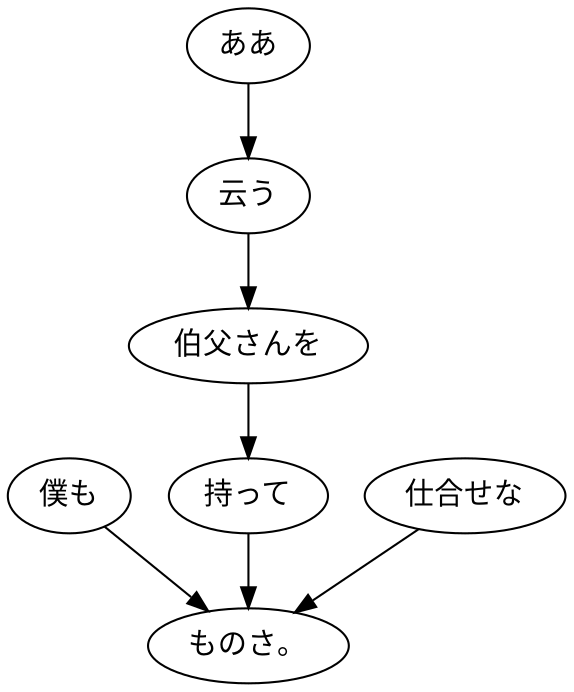 digraph graph6052 {
	node0 [label="僕も"];
	node1 [label="ああ"];
	node2 [label="云う"];
	node3 [label="伯父さんを"];
	node4 [label="持って"];
	node5 [label="仕合せな"];
	node6 [label="ものさ。"];
	node0 -> node6;
	node1 -> node2;
	node2 -> node3;
	node3 -> node4;
	node4 -> node6;
	node5 -> node6;
}
